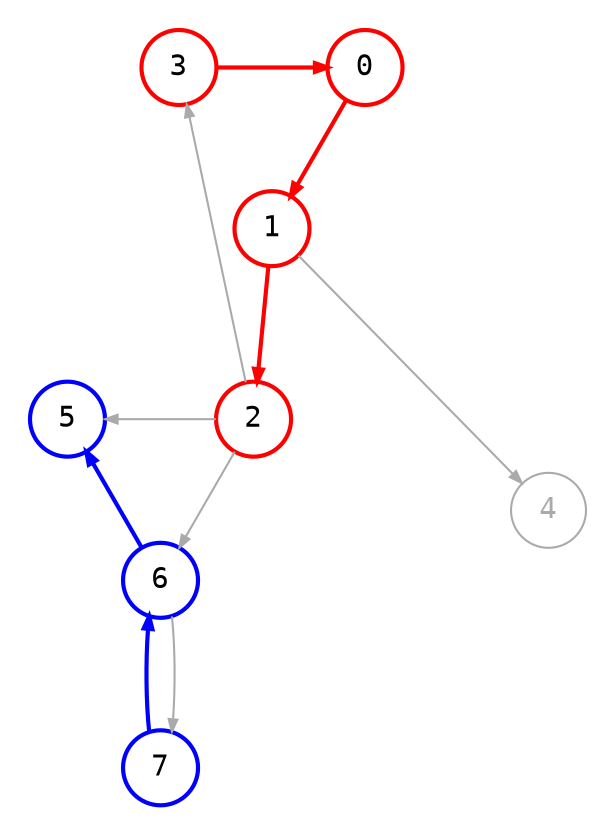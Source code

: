 digraph {
    node [shape=circle, fontname="monospace"];
    edge [arrowsize=0.6, fontname="monospace", fontsize=9];
    layout=circo;
    scale=1.0;
    normalize=true;
    pad=0.2;
    splines=line;

    3 [style="bold"; color=red];
    0, 1, 2 [style=bold, color=red];
    4 [color="#aaaaaa", fontcolor="#aaaaaa"];
    7 [style=bold; color=blue];
    6, 5 [style=bold, color=blue];

    3 -> 0 [style=bold; color=red];
    0 -> 1 [style=bold; color=red];
    1 -> 2 [style=bold; color=red];
    1 -> 4 [color="#aaaaaa"];
    2 -> 3 [color="#aaaaaa"];
    2 -> 5 [color="#aaaaaa"];
    2 -> 6 [color="#aaaaaa"];
    6 -> 5 [style=bold; color=blue];
    6 -> 7 [color="#aaaaaa"];
    7 -> 6 [style=bold; color=blue];
}